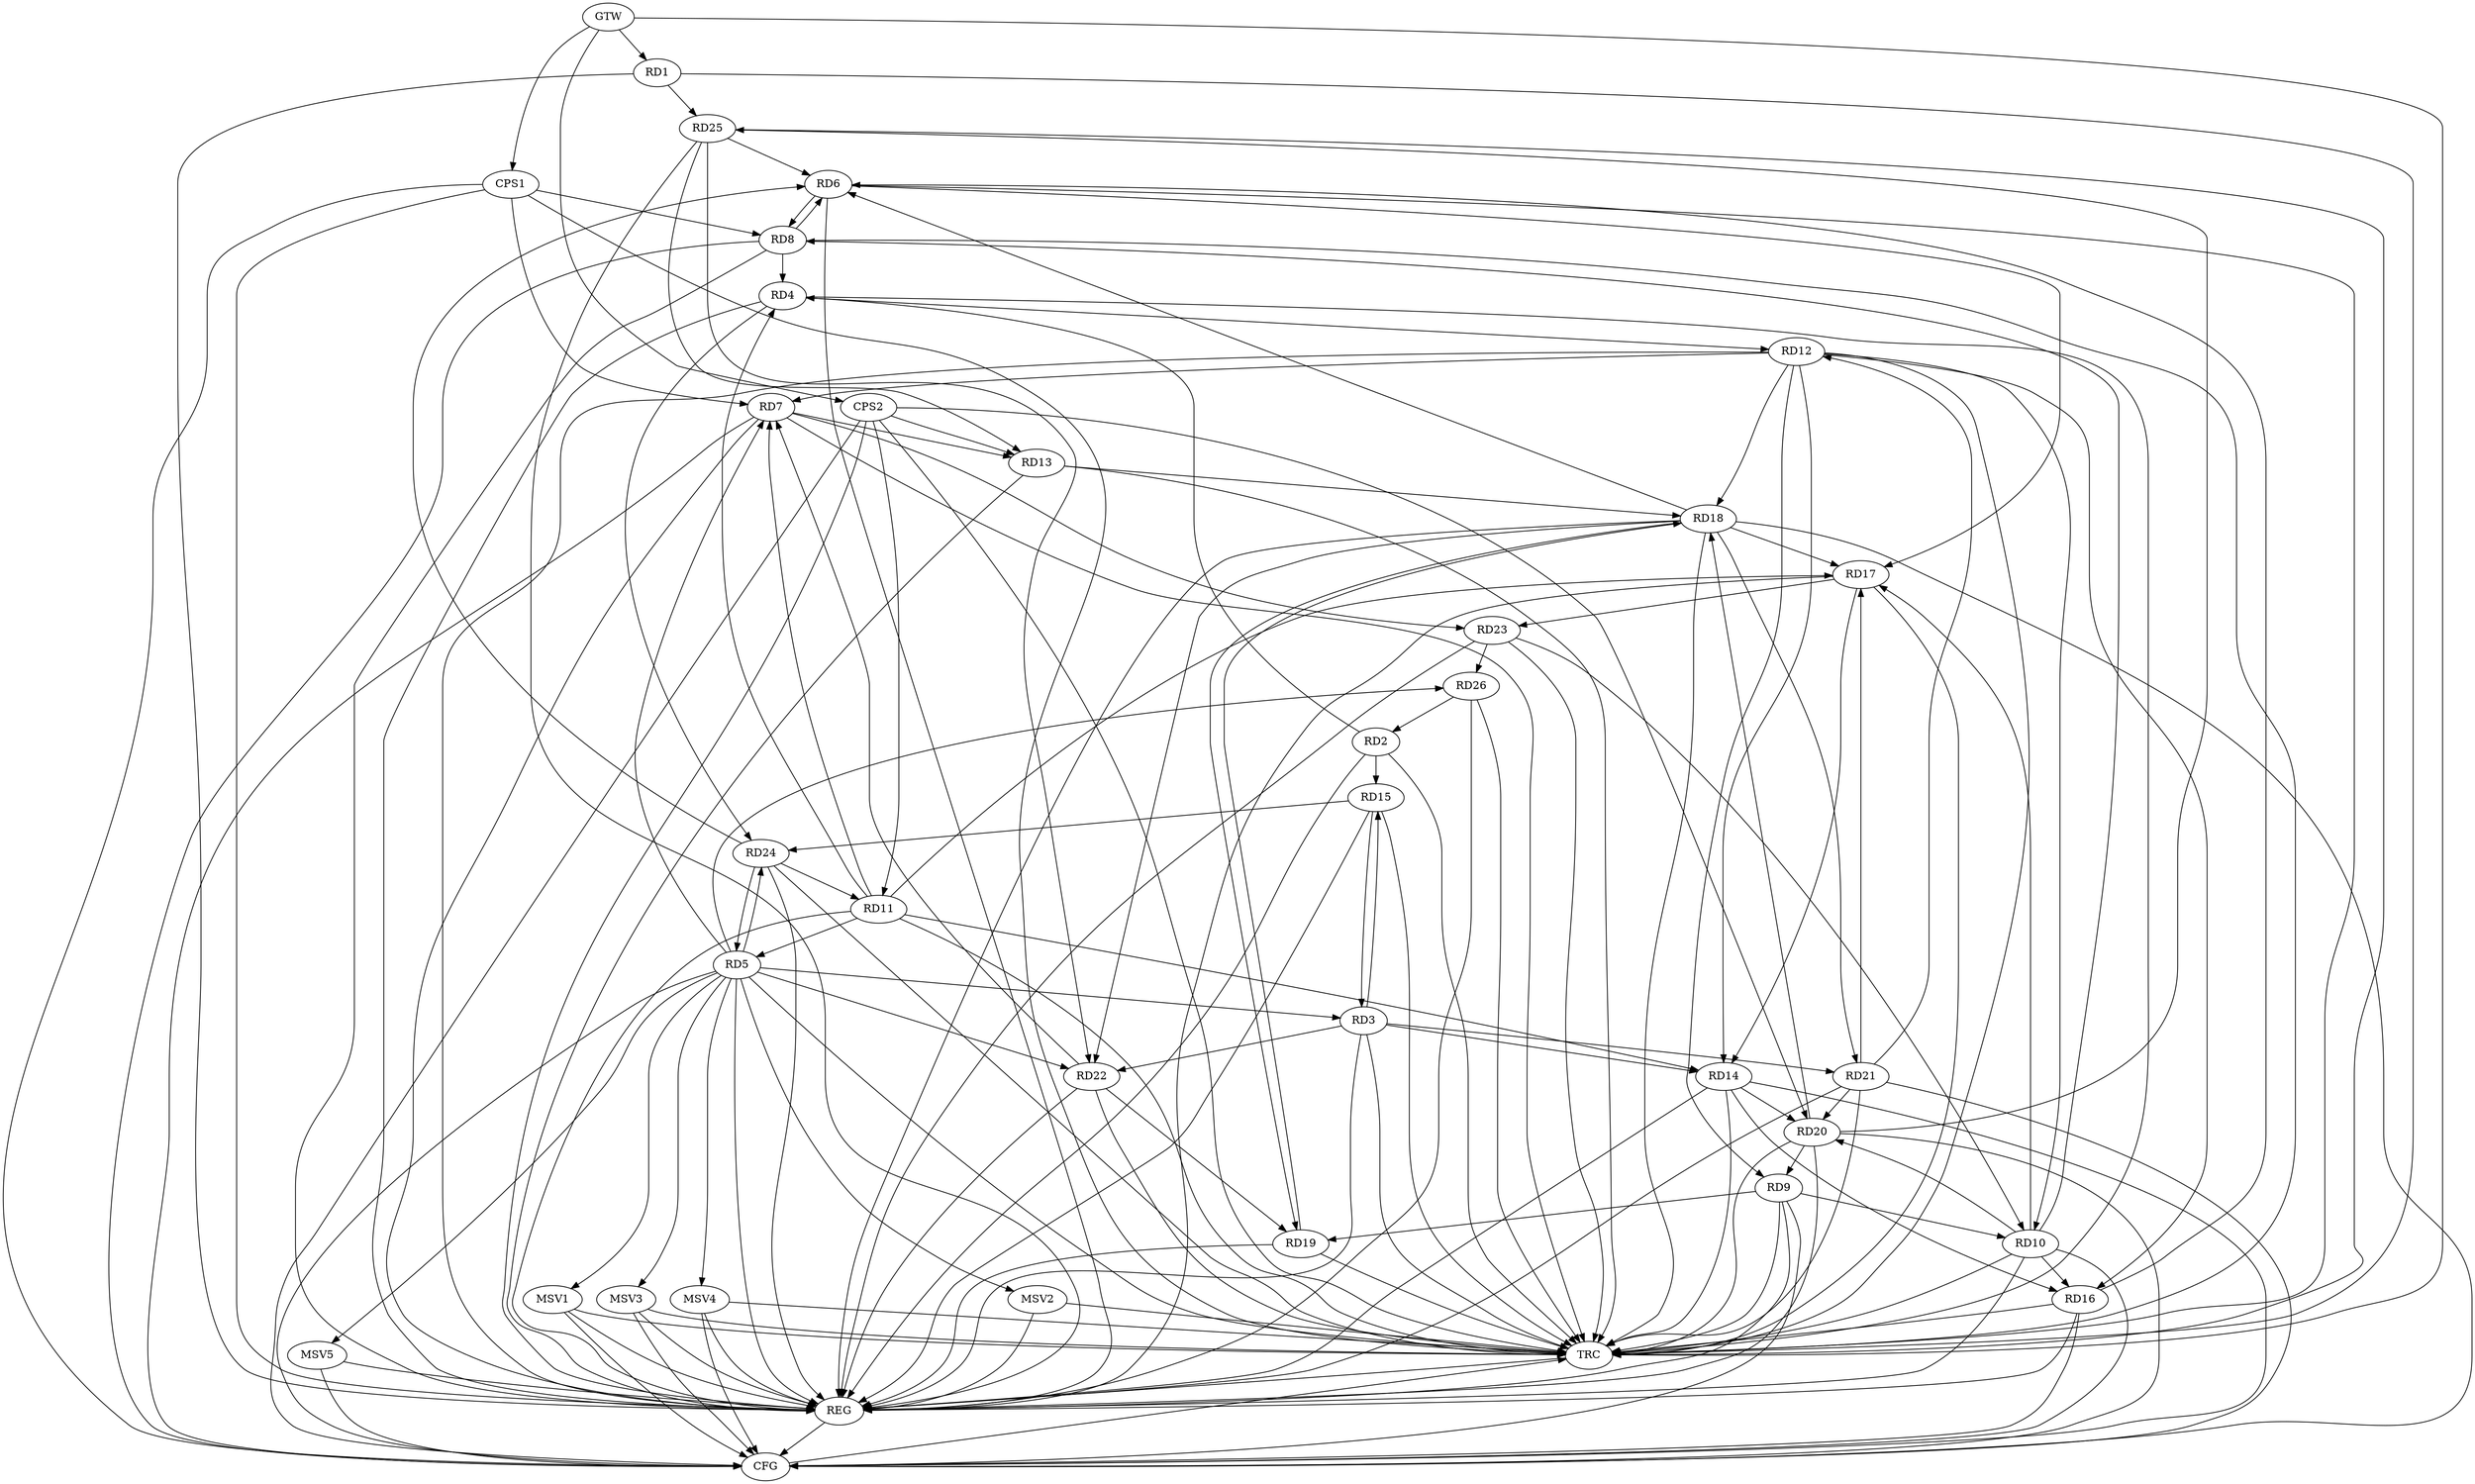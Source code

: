 strict digraph G {
  RD1 [ label="RD1" ];
  RD2 [ label="RD2" ];
  RD3 [ label="RD3" ];
  RD4 [ label="RD4" ];
  RD5 [ label="RD5" ];
  RD6 [ label="RD6" ];
  RD7 [ label="RD7" ];
  RD8 [ label="RD8" ];
  RD9 [ label="RD9" ];
  RD10 [ label="RD10" ];
  RD11 [ label="RD11" ];
  RD12 [ label="RD12" ];
  RD13 [ label="RD13" ];
  RD14 [ label="RD14" ];
  RD15 [ label="RD15" ];
  RD16 [ label="RD16" ];
  RD17 [ label="RD17" ];
  RD18 [ label="RD18" ];
  RD19 [ label="RD19" ];
  RD20 [ label="RD20" ];
  RD21 [ label="RD21" ];
  RD22 [ label="RD22" ];
  RD23 [ label="RD23" ];
  RD24 [ label="RD24" ];
  RD25 [ label="RD25" ];
  RD26 [ label="RD26" ];
  CPS1 [ label="CPS1" ];
  CPS2 [ label="CPS2" ];
  GTW [ label="GTW" ];
  REG [ label="REG" ];
  CFG [ label="CFG" ];
  TRC [ label="TRC" ];
  MSV1 [ label="MSV1" ];
  MSV2 [ label="MSV2" ];
  MSV3 [ label="MSV3" ];
  MSV4 [ label="MSV4" ];
  MSV5 [ label="MSV5" ];
  RD1 -> RD25;
  RD2 -> RD4;
  RD2 -> RD15;
  RD26 -> RD2;
  RD5 -> RD3;
  RD3 -> RD14;
  RD3 -> RD15;
  RD15 -> RD3;
  RD3 -> RD21;
  RD3 -> RD22;
  RD8 -> RD4;
  RD11 -> RD4;
  RD4 -> RD12;
  RD4 -> RD24;
  RD5 -> RD7;
  RD11 -> RD5;
  RD5 -> RD22;
  RD5 -> RD24;
  RD24 -> RD5;
  RD5 -> RD26;
  RD6 -> RD8;
  RD8 -> RD6;
  RD16 -> RD6;
  RD6 -> RD17;
  RD18 -> RD6;
  RD24 -> RD6;
  RD25 -> RD6;
  RD11 -> RD7;
  RD12 -> RD7;
  RD7 -> RD13;
  RD22 -> RD7;
  RD7 -> RD23;
  RD10 -> RD8;
  RD9 -> RD10;
  RD12 -> RD9;
  RD9 -> RD19;
  RD20 -> RD9;
  RD12 -> RD10;
  RD10 -> RD16;
  RD10 -> RD17;
  RD10 -> RD20;
  RD23 -> RD10;
  RD11 -> RD14;
  RD11 -> RD17;
  RD24 -> RD11;
  RD12 -> RD14;
  RD12 -> RD16;
  RD12 -> RD18;
  RD21 -> RD12;
  RD13 -> RD18;
  RD25 -> RD13;
  RD14 -> RD16;
  RD17 -> RD14;
  RD14 -> RD20;
  RD15 -> RD24;
  RD18 -> RD17;
  RD21 -> RD17;
  RD17 -> RD23;
  RD18 -> RD19;
  RD19 -> RD18;
  RD20 -> RD18;
  RD18 -> RD21;
  RD18 -> RD22;
  RD22 -> RD19;
  RD21 -> RD20;
  RD20 -> RD25;
  RD25 -> RD22;
  RD23 -> RD26;
  CPS1 -> RD8;
  CPS1 -> RD7;
  CPS2 -> RD11;
  CPS2 -> RD20;
  CPS2 -> RD13;
  GTW -> RD1;
  GTW -> CPS1;
  GTW -> CPS2;
  RD1 -> REG;
  RD2 -> REG;
  RD3 -> REG;
  RD4 -> REG;
  RD5 -> REG;
  RD6 -> REG;
  RD7 -> REG;
  RD8 -> REG;
  RD9 -> REG;
  RD10 -> REG;
  RD11 -> REG;
  RD12 -> REG;
  RD13 -> REG;
  RD14 -> REG;
  RD15 -> REG;
  RD16 -> REG;
  RD17 -> REG;
  RD18 -> REG;
  RD19 -> REG;
  RD20 -> REG;
  RD21 -> REG;
  RD22 -> REG;
  RD23 -> REG;
  RD24 -> REG;
  RD25 -> REG;
  RD26 -> REG;
  CPS1 -> REG;
  CPS2 -> REG;
  RD21 -> CFG;
  RD18 -> CFG;
  RD5 -> CFG;
  RD8 -> CFG;
  RD20 -> CFG;
  RD9 -> CFG;
  RD16 -> CFG;
  CPS1 -> CFG;
  RD14 -> CFG;
  RD7 -> CFG;
  CPS2 -> CFG;
  RD10 -> CFG;
  REG -> CFG;
  RD1 -> TRC;
  RD2 -> TRC;
  RD3 -> TRC;
  RD4 -> TRC;
  RD5 -> TRC;
  RD6 -> TRC;
  RD7 -> TRC;
  RD8 -> TRC;
  RD9 -> TRC;
  RD10 -> TRC;
  RD11 -> TRC;
  RD12 -> TRC;
  RD13 -> TRC;
  RD14 -> TRC;
  RD15 -> TRC;
  RD16 -> TRC;
  RD17 -> TRC;
  RD18 -> TRC;
  RD19 -> TRC;
  RD20 -> TRC;
  RD21 -> TRC;
  RD22 -> TRC;
  RD23 -> TRC;
  RD24 -> TRC;
  RD25 -> TRC;
  RD26 -> TRC;
  CPS1 -> TRC;
  CPS2 -> TRC;
  GTW -> TRC;
  CFG -> TRC;
  TRC -> REG;
  RD5 -> MSV1;
  MSV1 -> REG;
  MSV1 -> TRC;
  MSV1 -> CFG;
  RD5 -> MSV2;
  MSV2 -> REG;
  MSV2 -> TRC;
  RD5 -> MSV3;
  MSV3 -> REG;
  MSV3 -> TRC;
  MSV3 -> CFG;
  RD5 -> MSV4;
  MSV4 -> REG;
  MSV4 -> TRC;
  MSV4 -> CFG;
  RD5 -> MSV5;
  MSV5 -> REG;
  MSV5 -> CFG;
}
